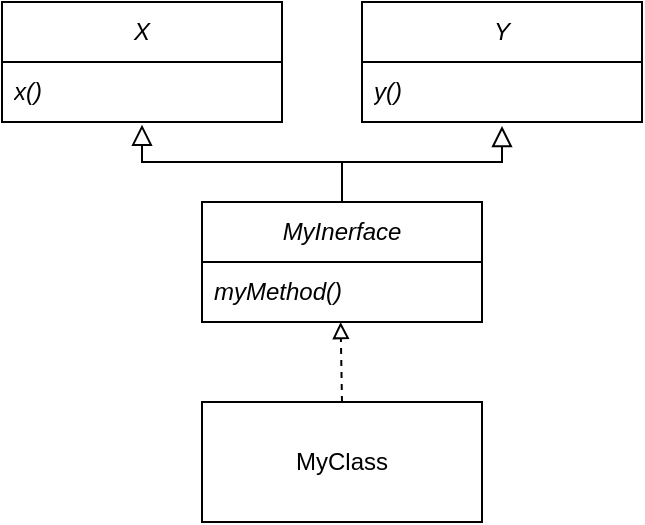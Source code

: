 <mxfile version="22.0.2" type="device">
  <diagram name="페이지-1" id="YSRIJfGgp1aH8RisCYMo">
    <mxGraphModel dx="1100" dy="809" grid="1" gridSize="10" guides="1" tooltips="1" connect="1" arrows="1" fold="1" page="1" pageScale="1" pageWidth="827" pageHeight="1169" math="0" shadow="0">
      <root>
        <mxCell id="0" />
        <mxCell id="1" parent="0" />
        <mxCell id="RqMQOWu9tYsEuV7hbJBg-1" value="&lt;i&gt;X&lt;/i&gt;" style="swimlane;fontStyle=0;childLayout=stackLayout;horizontal=1;startSize=30;horizontalStack=0;resizeParent=1;resizeParentMax=0;resizeLast=0;collapsible=1;marginBottom=0;whiteSpace=wrap;html=1;" vertex="1" parent="1">
          <mxGeometry x="100" y="40" width="140" height="60" as="geometry" />
        </mxCell>
        <mxCell id="RqMQOWu9tYsEuV7hbJBg-2" value="&lt;i&gt;x()&lt;/i&gt;" style="text;strokeColor=none;fillColor=none;align=left;verticalAlign=middle;spacingLeft=4;spacingRight=4;overflow=hidden;points=[[0,0.5],[1,0.5]];portConstraint=eastwest;rotatable=0;whiteSpace=wrap;html=1;" vertex="1" parent="RqMQOWu9tYsEuV7hbJBg-1">
          <mxGeometry y="30" width="140" height="30" as="geometry" />
        </mxCell>
        <mxCell id="RqMQOWu9tYsEuV7hbJBg-5" value="&lt;i&gt;Y&lt;/i&gt;" style="swimlane;fontStyle=0;childLayout=stackLayout;horizontal=1;startSize=30;horizontalStack=0;resizeParent=1;resizeParentMax=0;resizeLast=0;collapsible=1;marginBottom=0;whiteSpace=wrap;html=1;" vertex="1" parent="1">
          <mxGeometry x="280" y="40" width="140" height="60" as="geometry" />
        </mxCell>
        <mxCell id="RqMQOWu9tYsEuV7hbJBg-6" value="&lt;i&gt;y()&lt;/i&gt;" style="text;strokeColor=none;fillColor=none;align=left;verticalAlign=middle;spacingLeft=4;spacingRight=4;overflow=hidden;points=[[0,0.5],[1,0.5]];portConstraint=eastwest;rotatable=0;whiteSpace=wrap;html=1;" vertex="1" parent="RqMQOWu9tYsEuV7hbJBg-5">
          <mxGeometry y="30" width="140" height="30" as="geometry" />
        </mxCell>
        <mxCell id="RqMQOWu9tYsEuV7hbJBg-7" value="&lt;i&gt;MyInerface&lt;/i&gt;" style="swimlane;fontStyle=0;childLayout=stackLayout;horizontal=1;startSize=30;horizontalStack=0;resizeParent=1;resizeParentMax=0;resizeLast=0;collapsible=1;marginBottom=0;whiteSpace=wrap;html=1;" vertex="1" parent="1">
          <mxGeometry x="200" y="140" width="140" height="60" as="geometry" />
        </mxCell>
        <mxCell id="RqMQOWu9tYsEuV7hbJBg-8" value="&lt;i&gt;myMethod()&lt;/i&gt;" style="text;strokeColor=none;fillColor=none;align=left;verticalAlign=middle;spacingLeft=4;spacingRight=4;overflow=hidden;points=[[0,0.5],[1,0.5]];portConstraint=eastwest;rotatable=0;whiteSpace=wrap;html=1;" vertex="1" parent="RqMQOWu9tYsEuV7hbJBg-7">
          <mxGeometry y="30" width="140" height="30" as="geometry" />
        </mxCell>
        <mxCell id="RqMQOWu9tYsEuV7hbJBg-9" value="MyClass" style="rounded=0;whiteSpace=wrap;html=1;" vertex="1" parent="1">
          <mxGeometry x="200" y="240" width="140" height="60" as="geometry" />
        </mxCell>
        <mxCell id="RqMQOWu9tYsEuV7hbJBg-10" value="" style="edgeStyle=elbowEdgeStyle;elbow=vertical;endArrow=block;html=1;curved=0;rounded=0;endSize=8;startSize=8;entryX=0.5;entryY=1.044;entryDx=0;entryDy=0;entryPerimeter=0;exitX=0.5;exitY=0;exitDx=0;exitDy=0;endFill=0;" edge="1" parent="1" source="RqMQOWu9tYsEuV7hbJBg-7" target="RqMQOWu9tYsEuV7hbJBg-2">
          <mxGeometry width="50" height="50" relative="1" as="geometry">
            <mxPoint x="390" y="440" as="sourcePoint" />
            <mxPoint x="440" y="390" as="targetPoint" />
            <Array as="points">
              <mxPoint x="230" y="120" />
            </Array>
          </mxGeometry>
        </mxCell>
        <mxCell id="RqMQOWu9tYsEuV7hbJBg-11" value="" style="edgeStyle=elbowEdgeStyle;elbow=vertical;endArrow=block;html=1;curved=0;rounded=0;endSize=8;startSize=8;entryX=0.5;entryY=1.067;entryDx=0;entryDy=0;entryPerimeter=0;exitX=0.5;exitY=0;exitDx=0;exitDy=0;endFill=0;" edge="1" parent="1" source="RqMQOWu9tYsEuV7hbJBg-7" target="RqMQOWu9tYsEuV7hbJBg-6">
          <mxGeometry width="50" height="50" relative="1" as="geometry">
            <mxPoint x="280" y="150" as="sourcePoint" />
            <mxPoint x="180" y="111" as="targetPoint" />
            <Array as="points">
              <mxPoint x="310" y="120" />
            </Array>
          </mxGeometry>
        </mxCell>
        <mxCell id="RqMQOWu9tYsEuV7hbJBg-13" value="" style="endArrow=block;html=1;rounded=0;entryX=0.495;entryY=1;entryDx=0;entryDy=0;entryPerimeter=0;exitX=0.5;exitY=0;exitDx=0;exitDy=0;dashed=1;endFill=0;" edge="1" parent="1" source="RqMQOWu9tYsEuV7hbJBg-9" target="RqMQOWu9tYsEuV7hbJBg-8">
          <mxGeometry width="50" height="50" relative="1" as="geometry">
            <mxPoint x="390" y="440" as="sourcePoint" />
            <mxPoint x="440" y="390" as="targetPoint" />
          </mxGeometry>
        </mxCell>
      </root>
    </mxGraphModel>
  </diagram>
</mxfile>
